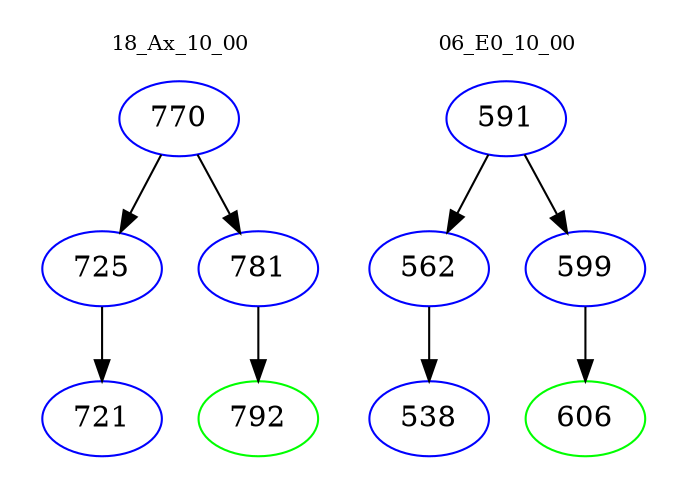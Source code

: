 digraph{
subgraph cluster_0 {
color = white
label = "18_Ax_10_00";
fontsize=10;
T0_770 [label="770", color="blue"]
T0_770 -> T0_725 [color="black"]
T0_725 [label="725", color="blue"]
T0_725 -> T0_721 [color="black"]
T0_721 [label="721", color="blue"]
T0_770 -> T0_781 [color="black"]
T0_781 [label="781", color="blue"]
T0_781 -> T0_792 [color="black"]
T0_792 [label="792", color="green"]
}
subgraph cluster_1 {
color = white
label = "06_E0_10_00";
fontsize=10;
T1_591 [label="591", color="blue"]
T1_591 -> T1_562 [color="black"]
T1_562 [label="562", color="blue"]
T1_562 -> T1_538 [color="black"]
T1_538 [label="538", color="blue"]
T1_591 -> T1_599 [color="black"]
T1_599 [label="599", color="blue"]
T1_599 -> T1_606 [color="black"]
T1_606 [label="606", color="green"]
}
}
